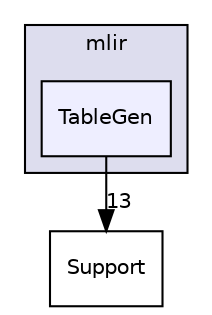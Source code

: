 digraph "include/mlir/TableGen" {
  bgcolor=transparent;
  compound=true
  node [ fontsize="10", fontname="Helvetica"];
  edge [ labelfontsize="10", labelfontname="Helvetica"];
  subgraph clusterdir_5654f77406fb9ceec87e68ef828ceea2 {
    graph [ bgcolor="#ddddee", pencolor="black", label="mlir" fontname="Helvetica", fontsize="10", URL="dir_5654f77406fb9ceec87e68ef828ceea2.html"]
  dir_2f578da6672fd89f1d8911a10923486b [shape=box, label="TableGen", style="filled", fillcolor="#eeeeff", pencolor="black", URL="dir_2f578da6672fd89f1d8911a10923486b.html"];
  }
  dir_f61d47671007dfdb592580b61f960d39 [shape=box label="Support" URL="dir_f61d47671007dfdb592580b61f960d39.html"];
  dir_2f578da6672fd89f1d8911a10923486b->dir_f61d47671007dfdb592580b61f960d39 [headlabel="13", labeldistance=1.5 headhref="dir_000043_000047.html"];
}
